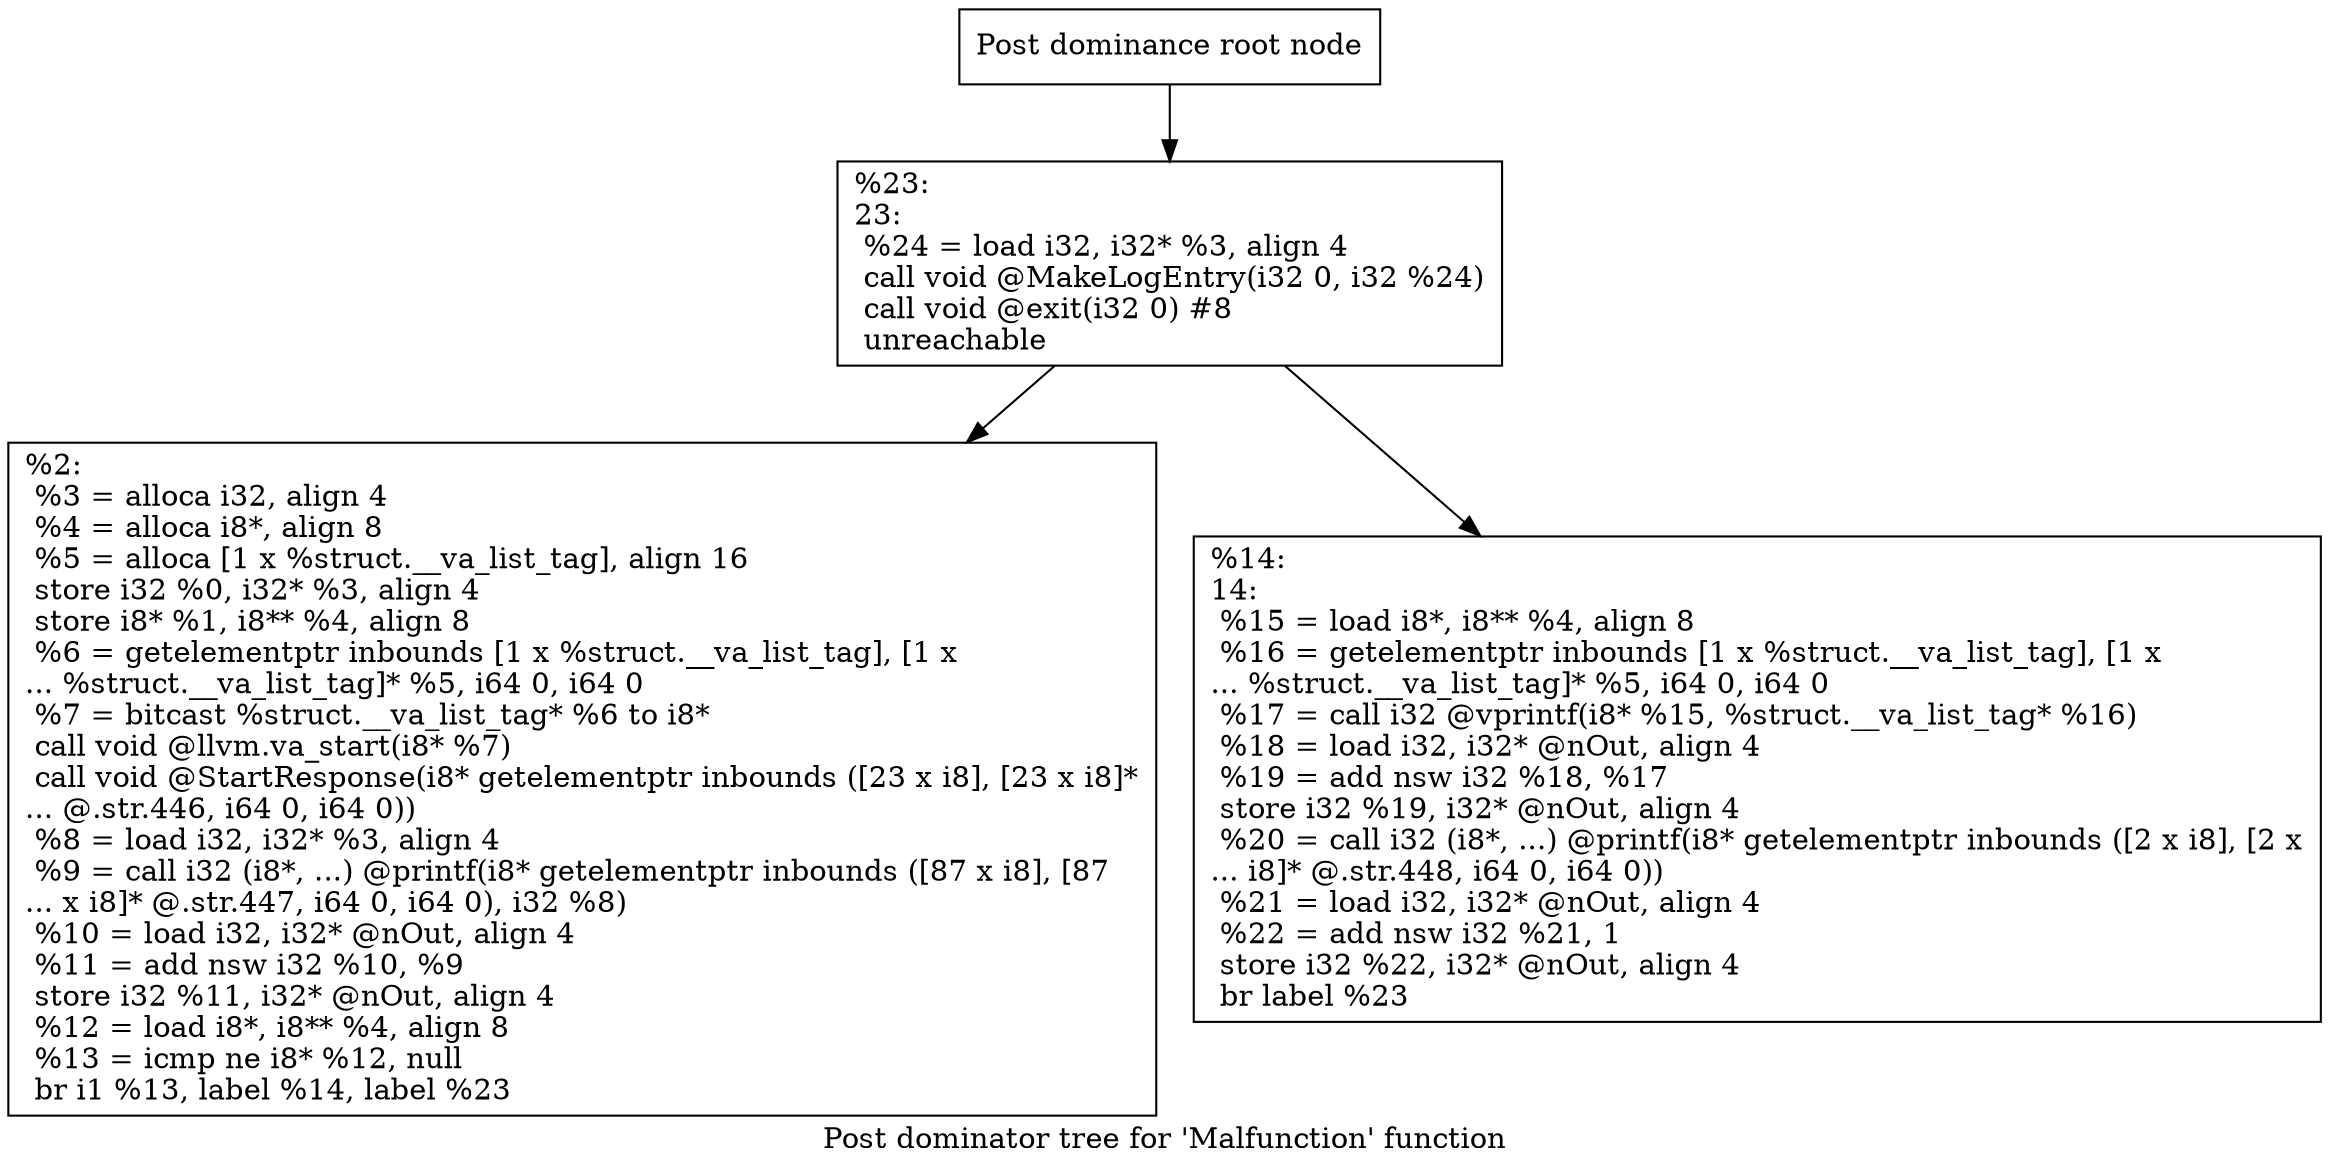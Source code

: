 digraph "Post dominator tree for 'Malfunction' function" {
	label="Post dominator tree for 'Malfunction' function";

	Node0x26ee730 [shape=record,label="{Post dominance root node}"];
	Node0x26ee730 -> Node0x26555f0;
	Node0x26555f0 [shape=record,label="{%23:\l23:                                               \l  %24 = load i32, i32* %3, align 4\l  call void @MakeLogEntry(i32 0, i32 %24)\l  call void @exit(i32 0) #8\l  unreachable\l}"];
	Node0x26555f0 -> Node0x2685290;
	Node0x26555f0 -> Node0x26d4d40;
	Node0x2685290 [shape=record,label="{%2:\l  %3 = alloca i32, align 4\l  %4 = alloca i8*, align 8\l  %5 = alloca [1 x %struct.__va_list_tag], align 16\l  store i32 %0, i32* %3, align 4\l  store i8* %1, i8** %4, align 8\l  %6 = getelementptr inbounds [1 x %struct.__va_list_tag], [1 x\l... %struct.__va_list_tag]* %5, i64 0, i64 0\l  %7 = bitcast %struct.__va_list_tag* %6 to i8*\l  call void @llvm.va_start(i8* %7)\l  call void @StartResponse(i8* getelementptr inbounds ([23 x i8], [23 x i8]*\l... @.str.446, i64 0, i64 0))\l  %8 = load i32, i32* %3, align 4\l  %9 = call i32 (i8*, ...) @printf(i8* getelementptr inbounds ([87 x i8], [87\l... x i8]* @.str.447, i64 0, i64 0), i32 %8)\l  %10 = load i32, i32* @nOut, align 4\l  %11 = add nsw i32 %10, %9\l  store i32 %11, i32* @nOut, align 4\l  %12 = load i8*, i8** %4, align 8\l  %13 = icmp ne i8* %12, null\l  br i1 %13, label %14, label %23\l}"];
	Node0x26d4d40 [shape=record,label="{%14:\l14:                                               \l  %15 = load i8*, i8** %4, align 8\l  %16 = getelementptr inbounds [1 x %struct.__va_list_tag], [1 x\l... %struct.__va_list_tag]* %5, i64 0, i64 0\l  %17 = call i32 @vprintf(i8* %15, %struct.__va_list_tag* %16)\l  %18 = load i32, i32* @nOut, align 4\l  %19 = add nsw i32 %18, %17\l  store i32 %19, i32* @nOut, align 4\l  %20 = call i32 (i8*, ...) @printf(i8* getelementptr inbounds ([2 x i8], [2 x\l... i8]* @.str.448, i64 0, i64 0))\l  %21 = load i32, i32* @nOut, align 4\l  %22 = add nsw i32 %21, 1\l  store i32 %22, i32* @nOut, align 4\l  br label %23\l}"];
}
